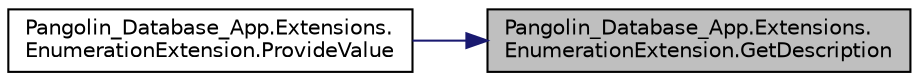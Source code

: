 digraph "Pangolin_Database_App.Extensions.EnumerationExtension.GetDescription"
{
 // LATEX_PDF_SIZE
  edge [fontname="Helvetica",fontsize="10",labelfontname="Helvetica",labelfontsize="10"];
  node [fontname="Helvetica",fontsize="10",shape=record];
  rankdir="RL";
  Node1 [label="Pangolin_Database_App.Extensions.\lEnumerationExtension.GetDescription",height=0.2,width=0.4,color="black", fillcolor="grey75", style="filled", fontcolor="black",tooltip="Reads description of description attributes"];
  Node1 -> Node2 [dir="back",color="midnightblue",fontsize="10",style="solid"];
  Node2 [label="Pangolin_Database_App.Extensions.\lEnumerationExtension.ProvideValue",height=0.2,width=0.4,color="black", fillcolor="white", style="filled",URL="$class_pangolin___database___app_1_1_extensions_1_1_enumeration_extension.html#a7026467154a1c36e7fbbdb36b597038b",tooltip="Provides enumeration member of enum"];
}
